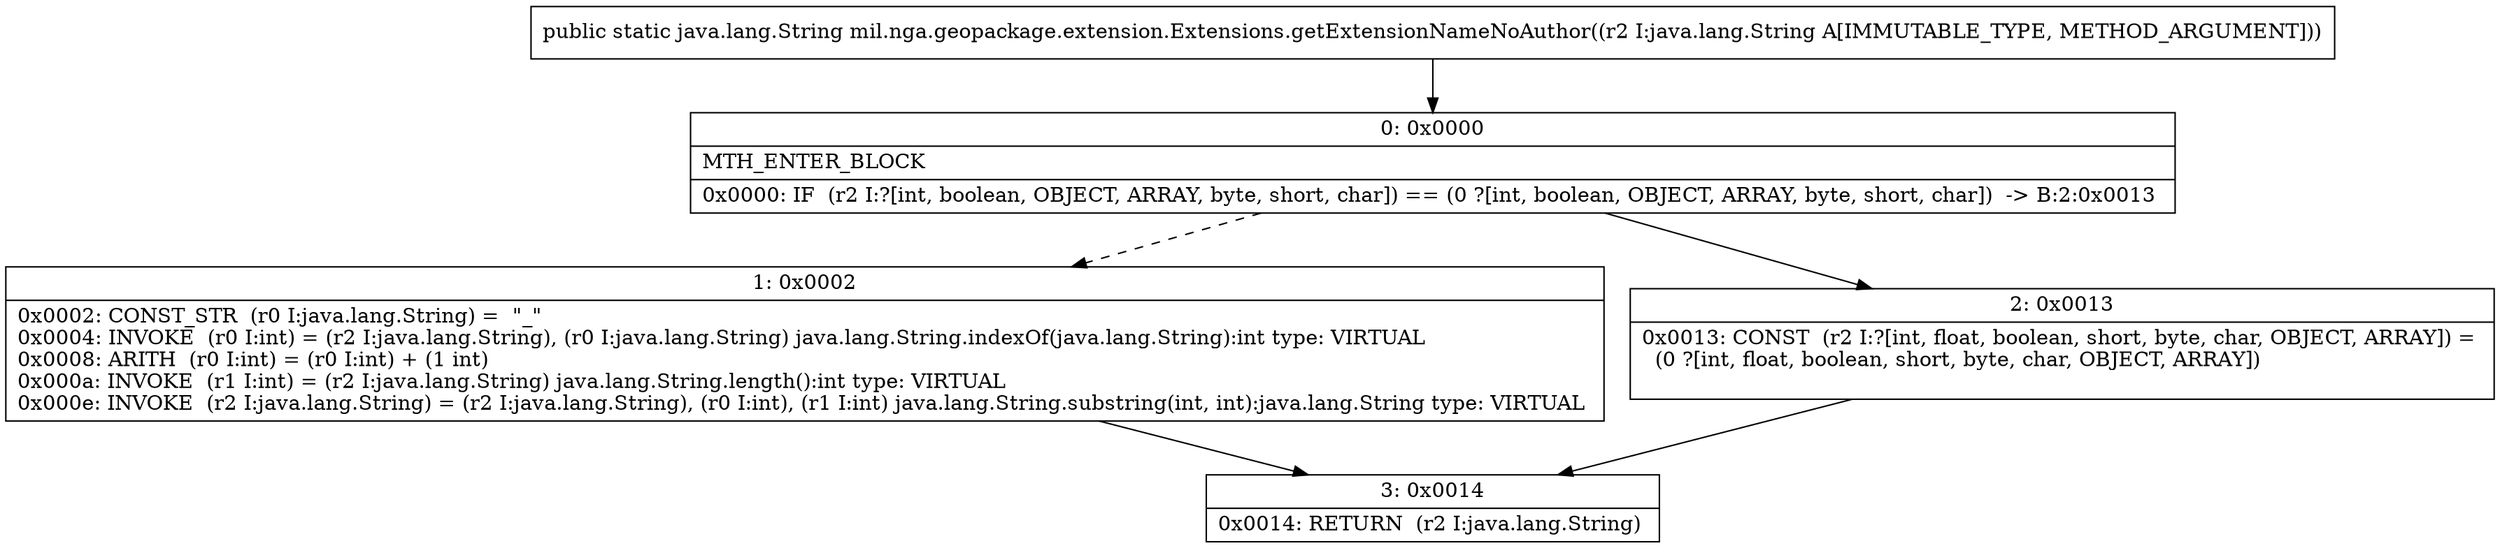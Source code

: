 digraph "CFG formil.nga.geopackage.extension.Extensions.getExtensionNameNoAuthor(Ljava\/lang\/String;)Ljava\/lang\/String;" {
Node_0 [shape=record,label="{0\:\ 0x0000|MTH_ENTER_BLOCK\l|0x0000: IF  (r2 I:?[int, boolean, OBJECT, ARRAY, byte, short, char]) == (0 ?[int, boolean, OBJECT, ARRAY, byte, short, char])  \-\> B:2:0x0013 \l}"];
Node_1 [shape=record,label="{1\:\ 0x0002|0x0002: CONST_STR  (r0 I:java.lang.String) =  \"_\" \l0x0004: INVOKE  (r0 I:int) = (r2 I:java.lang.String), (r0 I:java.lang.String) java.lang.String.indexOf(java.lang.String):int type: VIRTUAL \l0x0008: ARITH  (r0 I:int) = (r0 I:int) + (1 int) \l0x000a: INVOKE  (r1 I:int) = (r2 I:java.lang.String) java.lang.String.length():int type: VIRTUAL \l0x000e: INVOKE  (r2 I:java.lang.String) = (r2 I:java.lang.String), (r0 I:int), (r1 I:int) java.lang.String.substring(int, int):java.lang.String type: VIRTUAL \l}"];
Node_2 [shape=record,label="{2\:\ 0x0013|0x0013: CONST  (r2 I:?[int, float, boolean, short, byte, char, OBJECT, ARRAY]) = \l  (0 ?[int, float, boolean, short, byte, char, OBJECT, ARRAY])\l \l}"];
Node_3 [shape=record,label="{3\:\ 0x0014|0x0014: RETURN  (r2 I:java.lang.String) \l}"];
MethodNode[shape=record,label="{public static java.lang.String mil.nga.geopackage.extension.Extensions.getExtensionNameNoAuthor((r2 I:java.lang.String A[IMMUTABLE_TYPE, METHOD_ARGUMENT])) }"];
MethodNode -> Node_0;
Node_0 -> Node_1[style=dashed];
Node_0 -> Node_2;
Node_1 -> Node_3;
Node_2 -> Node_3;
}

